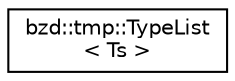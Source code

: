 digraph "Graphical Class Hierarchy"
{
  edge [fontname="Helvetica",fontsize="10",labelfontname="Helvetica",labelfontsize="10"];
  node [fontname="Helvetica",fontsize="10",shape=record];
  rankdir="LR";
  Node0 [label="bzd::tmp::TypeList\l\< Ts \>",height=0.2,width=0.4,color="black", fillcolor="white", style="filled",URL="$structbzd_1_1tmp_1_1TypeList.html"];
}
